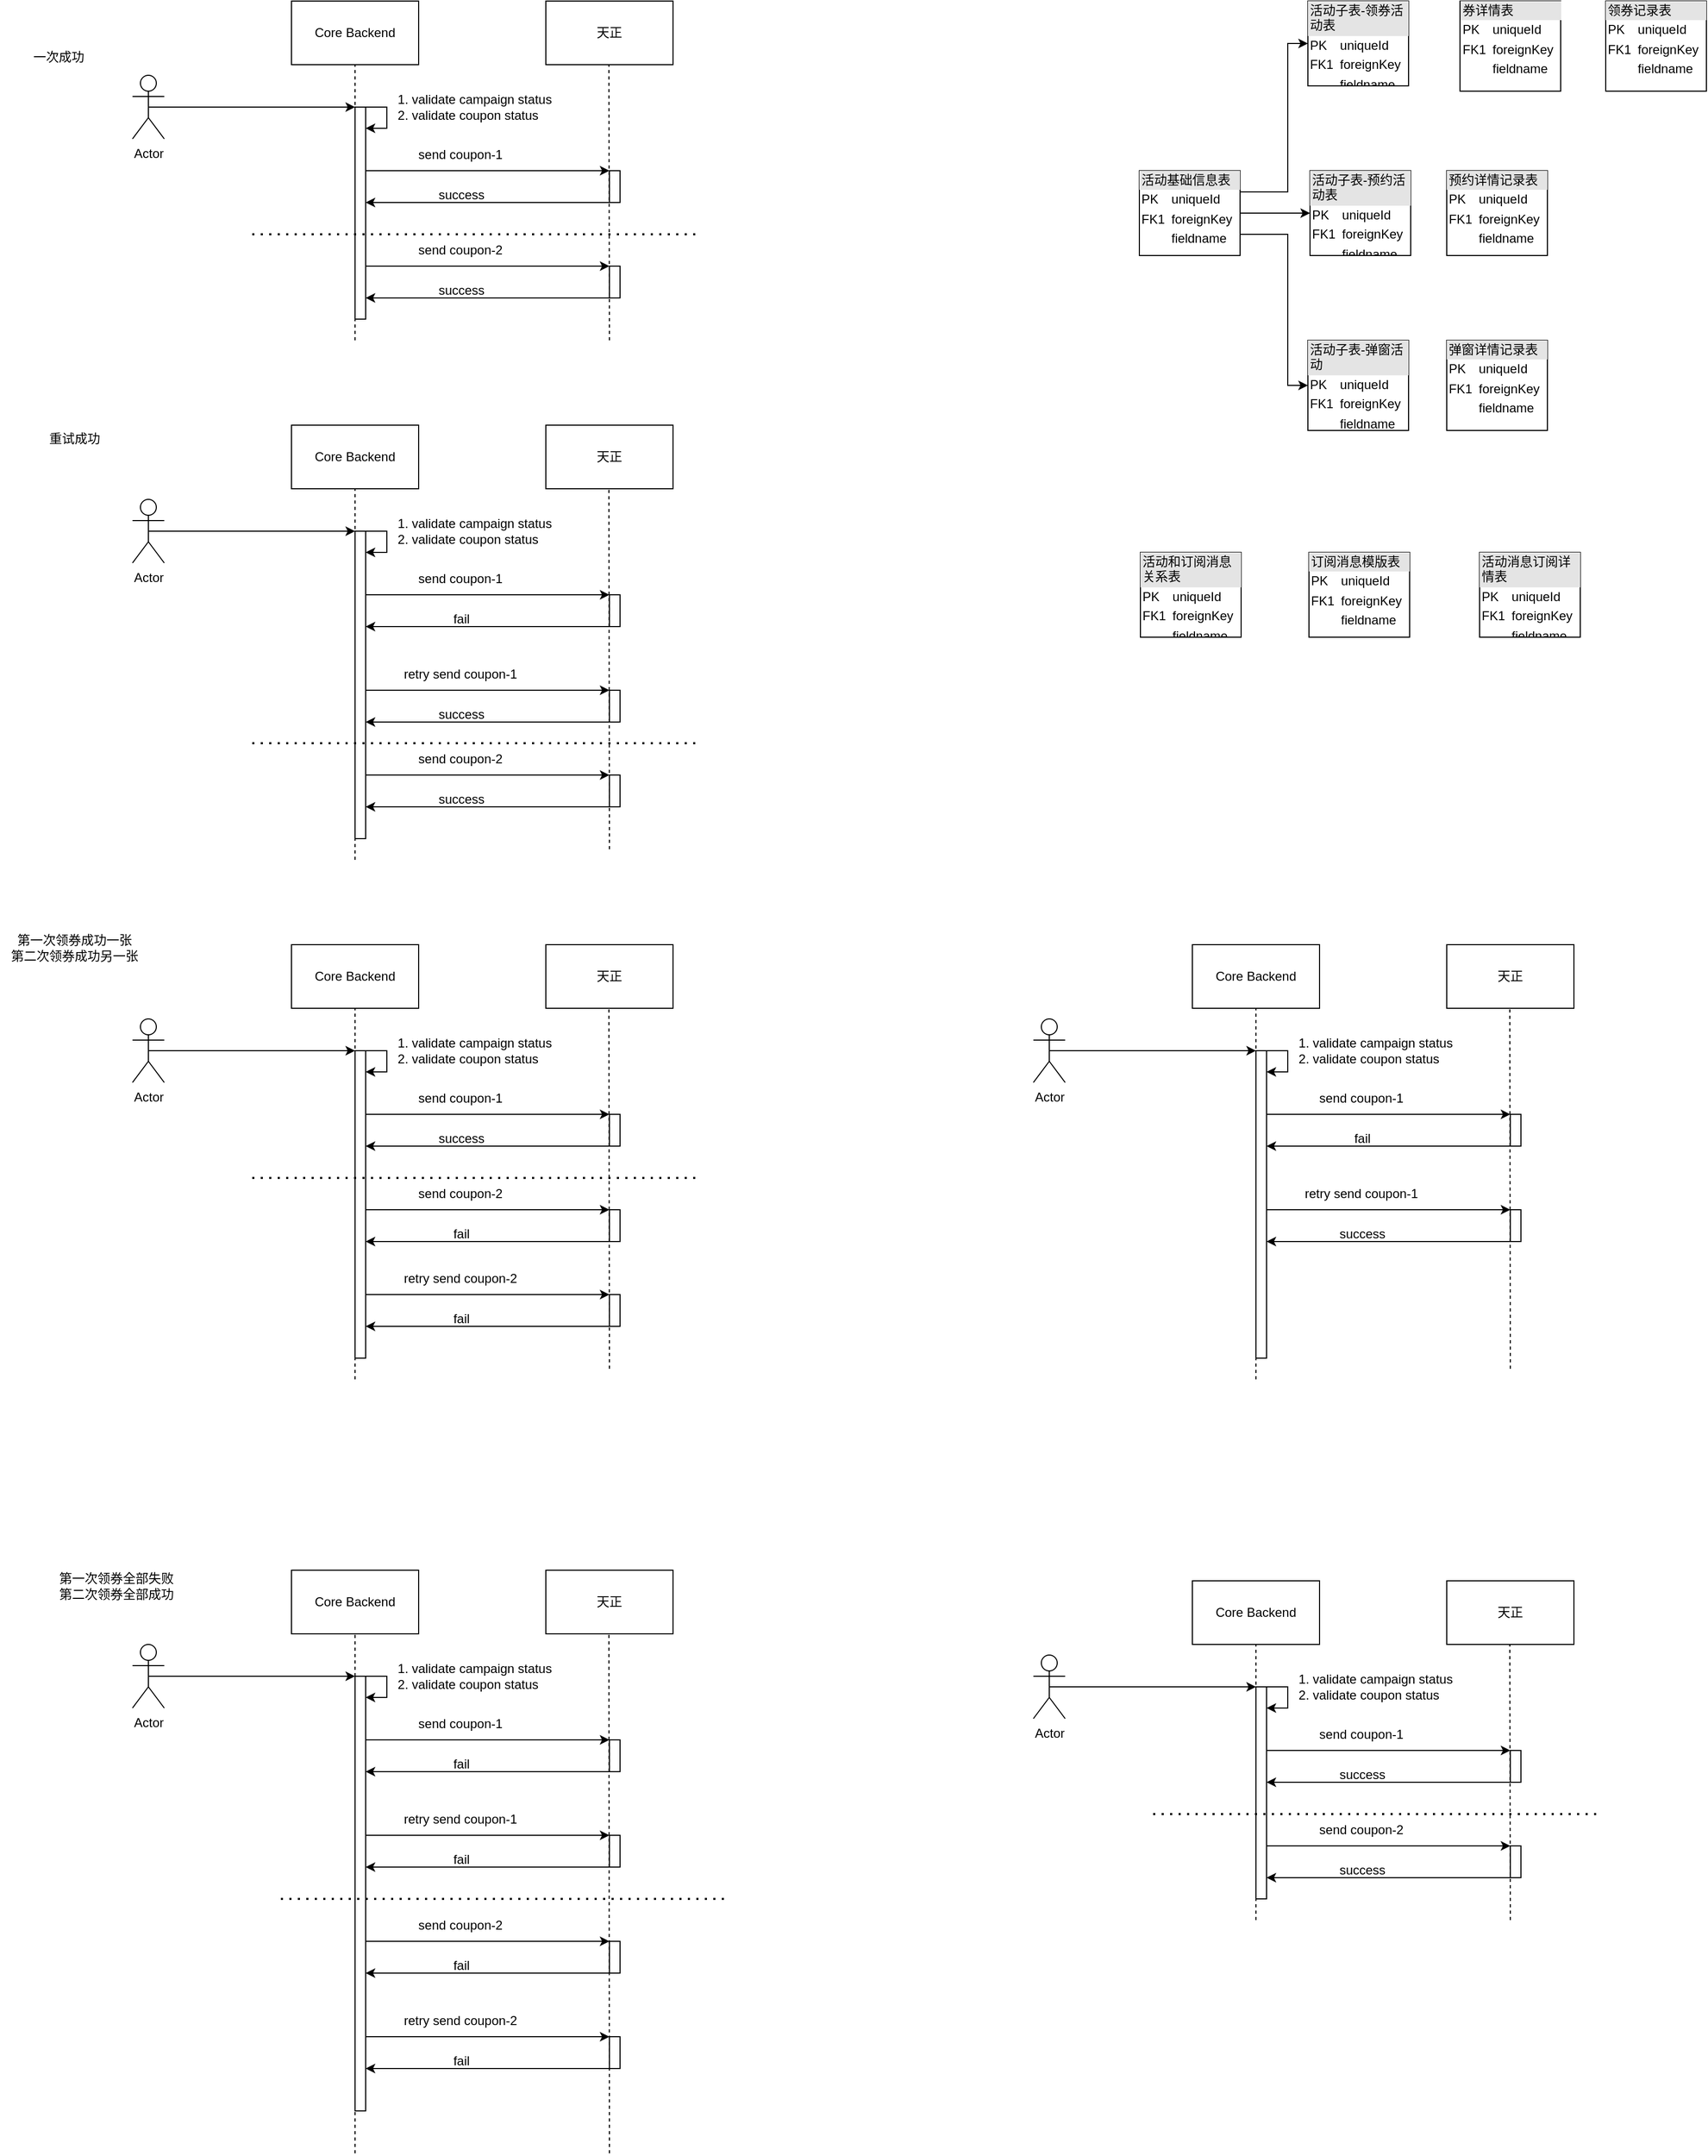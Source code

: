 <mxfile version="21.6.2" type="github">
  <diagram name="第 1 页" id="ifrk6PKnYQxSWK7HMioD">
    <mxGraphModel dx="980" dy="660" grid="1" gridSize="10" guides="1" tooltips="1" connect="1" arrows="1" fold="1" page="1" pageScale="1" pageWidth="827" pageHeight="1169" math="0" shadow="0">
      <root>
        <mxCell id="0" />
        <mxCell id="1" parent="0" />
        <mxCell id="cd5GM1Ut8fGV4c2g-e-l-1" value="Actor" style="shape=umlActor;verticalLabelPosition=bottom;verticalAlign=top;html=1;outlineConnect=0;" parent="1" vertex="1">
          <mxGeometry x="130" y="150" width="30" height="60" as="geometry" />
        </mxCell>
        <mxCell id="cd5GM1Ut8fGV4c2g-e-l-2" value="Core Backend" style="rounded=0;whiteSpace=wrap;html=1;" parent="1" vertex="1">
          <mxGeometry x="280" y="80" width="120" height="60" as="geometry" />
        </mxCell>
        <mxCell id="cd5GM1Ut8fGV4c2g-e-l-3" value="天正" style="rounded=0;whiteSpace=wrap;html=1;" parent="1" vertex="1">
          <mxGeometry x="520" y="80" width="120" height="60" as="geometry" />
        </mxCell>
        <mxCell id="cd5GM1Ut8fGV4c2g-e-l-4" value="" style="endArrow=none;dashed=1;html=1;rounded=0;" parent="1" edge="1">
          <mxGeometry width="50" height="50" relative="1" as="geometry">
            <mxPoint x="340" y="400" as="sourcePoint" />
            <mxPoint x="340" y="140" as="targetPoint" />
          </mxGeometry>
        </mxCell>
        <mxCell id="cd5GM1Ut8fGV4c2g-e-l-5" value="" style="endArrow=none;dashed=1;html=1;rounded=0;" parent="1" edge="1">
          <mxGeometry width="50" height="50" relative="1" as="geometry">
            <mxPoint x="580" y="400" as="sourcePoint" />
            <mxPoint x="579.5" y="140" as="targetPoint" />
          </mxGeometry>
        </mxCell>
        <mxCell id="cd5GM1Ut8fGV4c2g-e-l-6" value="" style="endArrow=classic;html=1;rounded=0;exitX=0.5;exitY=0.5;exitDx=0;exitDy=0;exitPerimeter=0;" parent="1" source="cd5GM1Ut8fGV4c2g-e-l-1" edge="1">
          <mxGeometry width="50" height="50" relative="1" as="geometry">
            <mxPoint x="220" y="190" as="sourcePoint" />
            <mxPoint x="340" y="180" as="targetPoint" />
          </mxGeometry>
        </mxCell>
        <mxCell id="cd5GM1Ut8fGV4c2g-e-l-7" value="" style="rounded=0;whiteSpace=wrap;html=1;" parent="1" vertex="1">
          <mxGeometry x="340" y="180" width="10" height="200" as="geometry" />
        </mxCell>
        <mxCell id="cd5GM1Ut8fGV4c2g-e-l-10" value="" style="endArrow=classic;html=1;rounded=0;" parent="1" edge="1">
          <mxGeometry width="50" height="50" relative="1" as="geometry">
            <mxPoint x="350" y="180" as="sourcePoint" />
            <mxPoint x="350" y="200" as="targetPoint" />
            <Array as="points">
              <mxPoint x="370" y="180" />
              <mxPoint x="370" y="200" />
            </Array>
          </mxGeometry>
        </mxCell>
        <mxCell id="cd5GM1Ut8fGV4c2g-e-l-11" value="1. validate campaign status&lt;br&gt;&lt;div style=&quot;text-align: left;&quot;&gt;&lt;span style=&quot;background-color: initial;&quot;&gt;2. validate coupon status&lt;/span&gt;&lt;/div&gt;" style="text;html=1;strokeColor=none;fillColor=none;align=center;verticalAlign=middle;whiteSpace=wrap;rounded=0;" parent="1" vertex="1">
          <mxGeometry x="370" y="150" width="166" height="60" as="geometry" />
        </mxCell>
        <mxCell id="cd5GM1Ut8fGV4c2g-e-l-12" value="" style="endArrow=classic;html=1;rounded=0;exitX=0.5;exitY=0.5;exitDx=0;exitDy=0;exitPerimeter=0;" parent="1" edge="1">
          <mxGeometry width="50" height="50" relative="1" as="geometry">
            <mxPoint x="350" y="240" as="sourcePoint" />
            <mxPoint x="580" y="240" as="targetPoint" />
          </mxGeometry>
        </mxCell>
        <mxCell id="cd5GM1Ut8fGV4c2g-e-l-13" value="" style="rounded=0;whiteSpace=wrap;html=1;" parent="1" vertex="1">
          <mxGeometry x="580" y="240" width="10" height="30" as="geometry" />
        </mxCell>
        <mxCell id="cd5GM1Ut8fGV4c2g-e-l-21" value="send coupon-1" style="text;html=1;align=center;verticalAlign=middle;resizable=0;points=[];autosize=1;strokeColor=none;fillColor=none;" parent="1" vertex="1">
          <mxGeometry x="389" y="210" width="100" height="30" as="geometry" />
        </mxCell>
        <mxCell id="cd5GM1Ut8fGV4c2g-e-l-22" value="" style="endArrow=classic;html=1;rounded=0;exitX=0.5;exitY=0.5;exitDx=0;exitDy=0;exitPerimeter=0;" parent="1" edge="1">
          <mxGeometry width="50" height="50" relative="1" as="geometry">
            <mxPoint x="580" y="270" as="sourcePoint" />
            <mxPoint x="350" y="270" as="targetPoint" />
          </mxGeometry>
        </mxCell>
        <mxCell id="cd5GM1Ut8fGV4c2g-e-l-23" value="success" style="text;html=1;align=center;verticalAlign=middle;resizable=0;points=[];autosize=1;strokeColor=none;fillColor=none;" parent="1" vertex="1">
          <mxGeometry x="405" y="248" width="70" height="30" as="geometry" />
        </mxCell>
        <mxCell id="cd5GM1Ut8fGV4c2g-e-l-24" value="" style="endArrow=classic;html=1;rounded=0;exitX=0.5;exitY=0.5;exitDx=0;exitDy=0;exitPerimeter=0;" parent="1" edge="1">
          <mxGeometry width="50" height="50" relative="1" as="geometry">
            <mxPoint x="350" y="330" as="sourcePoint" />
            <mxPoint x="580" y="330" as="targetPoint" />
          </mxGeometry>
        </mxCell>
        <mxCell id="cd5GM1Ut8fGV4c2g-e-l-25" value="send coupon-2" style="text;html=1;align=center;verticalAlign=middle;resizable=0;points=[];autosize=1;strokeColor=none;fillColor=none;" parent="1" vertex="1">
          <mxGeometry x="389" y="300" width="100" height="30" as="geometry" />
        </mxCell>
        <mxCell id="cd5GM1Ut8fGV4c2g-e-l-26" value="" style="endArrow=classic;html=1;rounded=0;exitX=0.5;exitY=0.5;exitDx=0;exitDy=0;exitPerimeter=0;" parent="1" edge="1">
          <mxGeometry width="50" height="50" relative="1" as="geometry">
            <mxPoint x="580" y="360" as="sourcePoint" />
            <mxPoint x="350" y="360" as="targetPoint" />
          </mxGeometry>
        </mxCell>
        <mxCell id="cd5GM1Ut8fGV4c2g-e-l-27" value="success" style="text;html=1;align=center;verticalAlign=middle;resizable=0;points=[];autosize=1;strokeColor=none;fillColor=none;" parent="1" vertex="1">
          <mxGeometry x="405" y="338" width="70" height="30" as="geometry" />
        </mxCell>
        <mxCell id="cd5GM1Ut8fGV4c2g-e-l-28" value="" style="rounded=0;whiteSpace=wrap;html=1;" parent="1" vertex="1">
          <mxGeometry x="580" y="330" width="10" height="30" as="geometry" />
        </mxCell>
        <mxCell id="cd5GM1Ut8fGV4c2g-e-l-29" value="Actor" style="shape=umlActor;verticalLabelPosition=bottom;verticalAlign=top;html=1;outlineConnect=0;" parent="1" vertex="1">
          <mxGeometry x="130" y="550" width="30" height="60" as="geometry" />
        </mxCell>
        <mxCell id="cd5GM1Ut8fGV4c2g-e-l-30" value="Core Backend" style="rounded=0;whiteSpace=wrap;html=1;" parent="1" vertex="1">
          <mxGeometry x="280" y="480" width="120" height="60" as="geometry" />
        </mxCell>
        <mxCell id="cd5GM1Ut8fGV4c2g-e-l-31" value="天正" style="rounded=0;whiteSpace=wrap;html=1;" parent="1" vertex="1">
          <mxGeometry x="520" y="480" width="120" height="60" as="geometry" />
        </mxCell>
        <mxCell id="cd5GM1Ut8fGV4c2g-e-l-32" value="" style="endArrow=none;dashed=1;html=1;rounded=0;" parent="1" edge="1">
          <mxGeometry width="50" height="50" relative="1" as="geometry">
            <mxPoint x="340" y="890" as="sourcePoint" />
            <mxPoint x="340" y="540" as="targetPoint" />
          </mxGeometry>
        </mxCell>
        <mxCell id="cd5GM1Ut8fGV4c2g-e-l-33" value="" style="endArrow=none;dashed=1;html=1;rounded=0;" parent="1" edge="1">
          <mxGeometry width="50" height="50" relative="1" as="geometry">
            <mxPoint x="580" y="880" as="sourcePoint" />
            <mxPoint x="579.5" y="540" as="targetPoint" />
          </mxGeometry>
        </mxCell>
        <mxCell id="cd5GM1Ut8fGV4c2g-e-l-34" value="" style="endArrow=classic;html=1;rounded=0;exitX=0.5;exitY=0.5;exitDx=0;exitDy=0;exitPerimeter=0;" parent="1" source="cd5GM1Ut8fGV4c2g-e-l-29" edge="1">
          <mxGeometry width="50" height="50" relative="1" as="geometry">
            <mxPoint x="220" y="590" as="sourcePoint" />
            <mxPoint x="340" y="580" as="targetPoint" />
          </mxGeometry>
        </mxCell>
        <mxCell id="cd5GM1Ut8fGV4c2g-e-l-35" value="" style="rounded=0;whiteSpace=wrap;html=1;" parent="1" vertex="1">
          <mxGeometry x="340" y="580" width="10" height="290" as="geometry" />
        </mxCell>
        <mxCell id="cd5GM1Ut8fGV4c2g-e-l-36" value="" style="endArrow=classic;html=1;rounded=0;" parent="1" edge="1">
          <mxGeometry width="50" height="50" relative="1" as="geometry">
            <mxPoint x="350" y="580" as="sourcePoint" />
            <mxPoint x="350" y="600" as="targetPoint" />
            <Array as="points">
              <mxPoint x="370" y="580" />
              <mxPoint x="370" y="600" />
            </Array>
          </mxGeometry>
        </mxCell>
        <mxCell id="cd5GM1Ut8fGV4c2g-e-l-37" value="1. validate campaign status&lt;br&gt;&lt;div style=&quot;text-align: left;&quot;&gt;&lt;span style=&quot;background-color: initial;&quot;&gt;2. validate coupon status&lt;/span&gt;&lt;/div&gt;" style="text;html=1;strokeColor=none;fillColor=none;align=center;verticalAlign=middle;whiteSpace=wrap;rounded=0;" parent="1" vertex="1">
          <mxGeometry x="370" y="550" width="166" height="60" as="geometry" />
        </mxCell>
        <mxCell id="cd5GM1Ut8fGV4c2g-e-l-38" value="" style="endArrow=classic;html=1;rounded=0;exitX=0.5;exitY=0.5;exitDx=0;exitDy=0;exitPerimeter=0;" parent="1" edge="1">
          <mxGeometry width="50" height="50" relative="1" as="geometry">
            <mxPoint x="350" y="640" as="sourcePoint" />
            <mxPoint x="580" y="640" as="targetPoint" />
          </mxGeometry>
        </mxCell>
        <mxCell id="cd5GM1Ut8fGV4c2g-e-l-39" value="" style="rounded=0;whiteSpace=wrap;html=1;" parent="1" vertex="1">
          <mxGeometry x="580" y="640" width="10" height="30" as="geometry" />
        </mxCell>
        <mxCell id="cd5GM1Ut8fGV4c2g-e-l-40" value="send coupon-1" style="text;html=1;align=center;verticalAlign=middle;resizable=0;points=[];autosize=1;strokeColor=none;fillColor=none;" parent="1" vertex="1">
          <mxGeometry x="389" y="610" width="100" height="30" as="geometry" />
        </mxCell>
        <mxCell id="cd5GM1Ut8fGV4c2g-e-l-41" value="" style="endArrow=classic;html=1;rounded=0;exitX=0.5;exitY=0.5;exitDx=0;exitDy=0;exitPerimeter=0;" parent="1" edge="1">
          <mxGeometry width="50" height="50" relative="1" as="geometry">
            <mxPoint x="580" y="670" as="sourcePoint" />
            <mxPoint x="350" y="670" as="targetPoint" />
          </mxGeometry>
        </mxCell>
        <mxCell id="cd5GM1Ut8fGV4c2g-e-l-42" value="fail" style="text;html=1;align=center;verticalAlign=middle;resizable=0;points=[];autosize=1;strokeColor=none;fillColor=none;" parent="1" vertex="1">
          <mxGeometry x="420" y="648" width="40" height="30" as="geometry" />
        </mxCell>
        <mxCell id="cd5GM1Ut8fGV4c2g-e-l-43" value="" style="endArrow=classic;html=1;rounded=0;exitX=0.5;exitY=0.5;exitDx=0;exitDy=0;exitPerimeter=0;" parent="1" edge="1">
          <mxGeometry width="50" height="50" relative="1" as="geometry">
            <mxPoint x="350" y="730" as="sourcePoint" />
            <mxPoint x="580" y="730" as="targetPoint" />
          </mxGeometry>
        </mxCell>
        <mxCell id="cd5GM1Ut8fGV4c2g-e-l-44" value="retry send coupon-1" style="text;html=1;align=center;verticalAlign=middle;resizable=0;points=[];autosize=1;strokeColor=none;fillColor=none;" parent="1" vertex="1">
          <mxGeometry x="374" y="700" width="130" height="30" as="geometry" />
        </mxCell>
        <mxCell id="cd5GM1Ut8fGV4c2g-e-l-45" value="" style="endArrow=classic;html=1;rounded=0;exitX=0.5;exitY=0.5;exitDx=0;exitDy=0;exitPerimeter=0;" parent="1" edge="1">
          <mxGeometry width="50" height="50" relative="1" as="geometry">
            <mxPoint x="580" y="760" as="sourcePoint" />
            <mxPoint x="350" y="760" as="targetPoint" />
          </mxGeometry>
        </mxCell>
        <mxCell id="cd5GM1Ut8fGV4c2g-e-l-46" value="success" style="text;html=1;align=center;verticalAlign=middle;resizable=0;points=[];autosize=1;strokeColor=none;fillColor=none;" parent="1" vertex="1">
          <mxGeometry x="405" y="738" width="70" height="30" as="geometry" />
        </mxCell>
        <mxCell id="cd5GM1Ut8fGV4c2g-e-l-47" value="" style="rounded=0;whiteSpace=wrap;html=1;" parent="1" vertex="1">
          <mxGeometry x="580" y="730" width="10" height="30" as="geometry" />
        </mxCell>
        <mxCell id="cd5GM1Ut8fGV4c2g-e-l-48" value="" style="endArrow=classic;html=1;rounded=0;exitX=0.5;exitY=0.5;exitDx=0;exitDy=0;exitPerimeter=0;" parent="1" edge="1">
          <mxGeometry width="50" height="50" relative="1" as="geometry">
            <mxPoint x="350" y="810" as="sourcePoint" />
            <mxPoint x="580" y="810" as="targetPoint" />
          </mxGeometry>
        </mxCell>
        <mxCell id="cd5GM1Ut8fGV4c2g-e-l-49" value="send coupon-2" style="text;html=1;align=center;verticalAlign=middle;resizable=0;points=[];autosize=1;strokeColor=none;fillColor=none;" parent="1" vertex="1">
          <mxGeometry x="389" y="780" width="100" height="30" as="geometry" />
        </mxCell>
        <mxCell id="cd5GM1Ut8fGV4c2g-e-l-50" value="" style="endArrow=classic;html=1;rounded=0;exitX=0.5;exitY=0.5;exitDx=0;exitDy=0;exitPerimeter=0;" parent="1" edge="1">
          <mxGeometry width="50" height="50" relative="1" as="geometry">
            <mxPoint x="580" y="840" as="sourcePoint" />
            <mxPoint x="350" y="840" as="targetPoint" />
          </mxGeometry>
        </mxCell>
        <mxCell id="cd5GM1Ut8fGV4c2g-e-l-51" value="success" style="text;html=1;align=center;verticalAlign=middle;resizable=0;points=[];autosize=1;strokeColor=none;fillColor=none;" parent="1" vertex="1">
          <mxGeometry x="405" y="818" width="70" height="30" as="geometry" />
        </mxCell>
        <mxCell id="cd5GM1Ut8fGV4c2g-e-l-52" value="" style="rounded=0;whiteSpace=wrap;html=1;" parent="1" vertex="1">
          <mxGeometry x="580" y="810" width="10" height="30" as="geometry" />
        </mxCell>
        <mxCell id="cd5GM1Ut8fGV4c2g-e-l-85" value="Actor" style="shape=umlActor;verticalLabelPosition=bottom;verticalAlign=top;html=1;outlineConnect=0;" parent="1" vertex="1">
          <mxGeometry x="130" y="1040" width="30" height="60" as="geometry" />
        </mxCell>
        <mxCell id="cd5GM1Ut8fGV4c2g-e-l-86" value="Core Backend" style="rounded=0;whiteSpace=wrap;html=1;" parent="1" vertex="1">
          <mxGeometry x="280" y="970" width="120" height="60" as="geometry" />
        </mxCell>
        <mxCell id="cd5GM1Ut8fGV4c2g-e-l-87" value="天正" style="rounded=0;whiteSpace=wrap;html=1;" parent="1" vertex="1">
          <mxGeometry x="520" y="970" width="120" height="60" as="geometry" />
        </mxCell>
        <mxCell id="cd5GM1Ut8fGV4c2g-e-l-88" value="" style="endArrow=none;dashed=1;html=1;rounded=0;" parent="1" edge="1">
          <mxGeometry width="50" height="50" relative="1" as="geometry">
            <mxPoint x="340" y="1380" as="sourcePoint" />
            <mxPoint x="340" y="1030" as="targetPoint" />
          </mxGeometry>
        </mxCell>
        <mxCell id="cd5GM1Ut8fGV4c2g-e-l-89" value="" style="endArrow=none;dashed=1;html=1;rounded=0;" parent="1" edge="1">
          <mxGeometry width="50" height="50" relative="1" as="geometry">
            <mxPoint x="580" y="1370" as="sourcePoint" />
            <mxPoint x="579.5" y="1030" as="targetPoint" />
          </mxGeometry>
        </mxCell>
        <mxCell id="cd5GM1Ut8fGV4c2g-e-l-90" value="" style="endArrow=classic;html=1;rounded=0;exitX=0.5;exitY=0.5;exitDx=0;exitDy=0;exitPerimeter=0;" parent="1" source="cd5GM1Ut8fGV4c2g-e-l-85" edge="1">
          <mxGeometry width="50" height="50" relative="1" as="geometry">
            <mxPoint x="220" y="1080" as="sourcePoint" />
            <mxPoint x="340" y="1070" as="targetPoint" />
          </mxGeometry>
        </mxCell>
        <mxCell id="cd5GM1Ut8fGV4c2g-e-l-91" value="" style="rounded=0;whiteSpace=wrap;html=1;" parent="1" vertex="1">
          <mxGeometry x="340" y="1070" width="10" height="290" as="geometry" />
        </mxCell>
        <mxCell id="cd5GM1Ut8fGV4c2g-e-l-92" value="" style="endArrow=classic;html=1;rounded=0;" parent="1" edge="1">
          <mxGeometry width="50" height="50" relative="1" as="geometry">
            <mxPoint x="350" y="1070" as="sourcePoint" />
            <mxPoint x="350" y="1090" as="targetPoint" />
            <Array as="points">
              <mxPoint x="370" y="1070" />
              <mxPoint x="370" y="1090" />
            </Array>
          </mxGeometry>
        </mxCell>
        <mxCell id="cd5GM1Ut8fGV4c2g-e-l-93" value="1. validate campaign status&lt;br&gt;&lt;div style=&quot;text-align: left;&quot;&gt;&lt;span style=&quot;background-color: initial;&quot;&gt;2. validate coupon status&lt;/span&gt;&lt;/div&gt;" style="text;html=1;strokeColor=none;fillColor=none;align=center;verticalAlign=middle;whiteSpace=wrap;rounded=0;" parent="1" vertex="1">
          <mxGeometry x="370" y="1040" width="166" height="60" as="geometry" />
        </mxCell>
        <mxCell id="cd5GM1Ut8fGV4c2g-e-l-94" value="" style="endArrow=classic;html=1;rounded=0;exitX=0.5;exitY=0.5;exitDx=0;exitDy=0;exitPerimeter=0;" parent="1" edge="1">
          <mxGeometry width="50" height="50" relative="1" as="geometry">
            <mxPoint x="350" y="1130" as="sourcePoint" />
            <mxPoint x="580" y="1130" as="targetPoint" />
          </mxGeometry>
        </mxCell>
        <mxCell id="cd5GM1Ut8fGV4c2g-e-l-95" value="" style="rounded=0;whiteSpace=wrap;html=1;" parent="1" vertex="1">
          <mxGeometry x="580" y="1130" width="10" height="30" as="geometry" />
        </mxCell>
        <mxCell id="cd5GM1Ut8fGV4c2g-e-l-96" value="send coupon-1" style="text;html=1;align=center;verticalAlign=middle;resizable=0;points=[];autosize=1;strokeColor=none;fillColor=none;" parent="1" vertex="1">
          <mxGeometry x="389" y="1100" width="100" height="30" as="geometry" />
        </mxCell>
        <mxCell id="cd5GM1Ut8fGV4c2g-e-l-97" value="" style="endArrow=classic;html=1;rounded=0;exitX=0.5;exitY=0.5;exitDx=0;exitDy=0;exitPerimeter=0;" parent="1" edge="1">
          <mxGeometry width="50" height="50" relative="1" as="geometry">
            <mxPoint x="580" y="1160" as="sourcePoint" />
            <mxPoint x="350" y="1160" as="targetPoint" />
          </mxGeometry>
        </mxCell>
        <mxCell id="cd5GM1Ut8fGV4c2g-e-l-98" value="success" style="text;html=1;align=center;verticalAlign=middle;resizable=0;points=[];autosize=1;strokeColor=none;fillColor=none;" parent="1" vertex="1">
          <mxGeometry x="405" y="1138" width="70" height="30" as="geometry" />
        </mxCell>
        <mxCell id="cd5GM1Ut8fGV4c2g-e-l-99" value="" style="endArrow=classic;html=1;rounded=0;exitX=0.5;exitY=0.5;exitDx=0;exitDy=0;exitPerimeter=0;" parent="1" edge="1">
          <mxGeometry width="50" height="50" relative="1" as="geometry">
            <mxPoint x="350" y="1220" as="sourcePoint" />
            <mxPoint x="580" y="1220" as="targetPoint" />
          </mxGeometry>
        </mxCell>
        <mxCell id="cd5GM1Ut8fGV4c2g-e-l-100" value="send coupon-2" style="text;html=1;align=center;verticalAlign=middle;resizable=0;points=[];autosize=1;strokeColor=none;fillColor=none;" parent="1" vertex="1">
          <mxGeometry x="389" y="1190" width="100" height="30" as="geometry" />
        </mxCell>
        <mxCell id="cd5GM1Ut8fGV4c2g-e-l-101" value="" style="endArrow=classic;html=1;rounded=0;exitX=0.5;exitY=0.5;exitDx=0;exitDy=0;exitPerimeter=0;" parent="1" edge="1">
          <mxGeometry width="50" height="50" relative="1" as="geometry">
            <mxPoint x="580" y="1250" as="sourcePoint" />
            <mxPoint x="350" y="1250" as="targetPoint" />
          </mxGeometry>
        </mxCell>
        <mxCell id="cd5GM1Ut8fGV4c2g-e-l-102" value="fail" style="text;html=1;align=center;verticalAlign=middle;resizable=0;points=[];autosize=1;strokeColor=none;fillColor=none;" parent="1" vertex="1">
          <mxGeometry x="420" y="1228" width="40" height="30" as="geometry" />
        </mxCell>
        <mxCell id="cd5GM1Ut8fGV4c2g-e-l-103" value="" style="rounded=0;whiteSpace=wrap;html=1;" parent="1" vertex="1">
          <mxGeometry x="580" y="1220" width="10" height="30" as="geometry" />
        </mxCell>
        <mxCell id="cd5GM1Ut8fGV4c2g-e-l-104" value="" style="endArrow=classic;html=1;rounded=0;exitX=0.5;exitY=0.5;exitDx=0;exitDy=0;exitPerimeter=0;" parent="1" edge="1">
          <mxGeometry width="50" height="50" relative="1" as="geometry">
            <mxPoint x="350" y="1300" as="sourcePoint" />
            <mxPoint x="580" y="1300" as="targetPoint" />
          </mxGeometry>
        </mxCell>
        <mxCell id="cd5GM1Ut8fGV4c2g-e-l-105" value="retry send coupon-2" style="text;html=1;align=center;verticalAlign=middle;resizable=0;points=[];autosize=1;strokeColor=none;fillColor=none;" parent="1" vertex="1">
          <mxGeometry x="374" y="1270" width="130" height="30" as="geometry" />
        </mxCell>
        <mxCell id="cd5GM1Ut8fGV4c2g-e-l-106" value="" style="endArrow=classic;html=1;rounded=0;exitX=0.5;exitY=0.5;exitDx=0;exitDy=0;exitPerimeter=0;" parent="1" edge="1">
          <mxGeometry width="50" height="50" relative="1" as="geometry">
            <mxPoint x="580" y="1330" as="sourcePoint" />
            <mxPoint x="350" y="1330" as="targetPoint" />
          </mxGeometry>
        </mxCell>
        <mxCell id="cd5GM1Ut8fGV4c2g-e-l-107" value="fail" style="text;html=1;align=center;verticalAlign=middle;resizable=0;points=[];autosize=1;strokeColor=none;fillColor=none;" parent="1" vertex="1">
          <mxGeometry x="420" y="1308" width="40" height="30" as="geometry" />
        </mxCell>
        <mxCell id="cd5GM1Ut8fGV4c2g-e-l-108" value="" style="rounded=0;whiteSpace=wrap;html=1;" parent="1" vertex="1">
          <mxGeometry x="580" y="1300" width="10" height="30" as="geometry" />
        </mxCell>
        <mxCell id="cd5GM1Ut8fGV4c2g-e-l-109" value="Actor" style="shape=umlActor;verticalLabelPosition=bottom;verticalAlign=top;html=1;outlineConnect=0;" parent="1" vertex="1">
          <mxGeometry x="980" y="1040" width="30" height="60" as="geometry" />
        </mxCell>
        <mxCell id="cd5GM1Ut8fGV4c2g-e-l-110" value="Core Backend" style="rounded=0;whiteSpace=wrap;html=1;" parent="1" vertex="1">
          <mxGeometry x="1130" y="970" width="120" height="60" as="geometry" />
        </mxCell>
        <mxCell id="cd5GM1Ut8fGV4c2g-e-l-111" value="天正" style="rounded=0;whiteSpace=wrap;html=1;" parent="1" vertex="1">
          <mxGeometry x="1370" y="970" width="120" height="60" as="geometry" />
        </mxCell>
        <mxCell id="cd5GM1Ut8fGV4c2g-e-l-112" value="" style="endArrow=none;dashed=1;html=1;rounded=0;" parent="1" edge="1">
          <mxGeometry width="50" height="50" relative="1" as="geometry">
            <mxPoint x="1190" y="1380" as="sourcePoint" />
            <mxPoint x="1190" y="1030" as="targetPoint" />
          </mxGeometry>
        </mxCell>
        <mxCell id="cd5GM1Ut8fGV4c2g-e-l-113" value="" style="endArrow=none;dashed=1;html=1;rounded=0;" parent="1" edge="1">
          <mxGeometry width="50" height="50" relative="1" as="geometry">
            <mxPoint x="1430" y="1370" as="sourcePoint" />
            <mxPoint x="1429.5" y="1030" as="targetPoint" />
          </mxGeometry>
        </mxCell>
        <mxCell id="cd5GM1Ut8fGV4c2g-e-l-114" value="" style="endArrow=classic;html=1;rounded=0;exitX=0.5;exitY=0.5;exitDx=0;exitDy=0;exitPerimeter=0;" parent="1" source="cd5GM1Ut8fGV4c2g-e-l-109" edge="1">
          <mxGeometry width="50" height="50" relative="1" as="geometry">
            <mxPoint x="1070" y="1080" as="sourcePoint" />
            <mxPoint x="1190" y="1070" as="targetPoint" />
          </mxGeometry>
        </mxCell>
        <mxCell id="cd5GM1Ut8fGV4c2g-e-l-115" value="" style="rounded=0;whiteSpace=wrap;html=1;" parent="1" vertex="1">
          <mxGeometry x="1190" y="1070" width="10" height="290" as="geometry" />
        </mxCell>
        <mxCell id="cd5GM1Ut8fGV4c2g-e-l-116" value="" style="endArrow=classic;html=1;rounded=0;" parent="1" edge="1">
          <mxGeometry width="50" height="50" relative="1" as="geometry">
            <mxPoint x="1200" y="1070" as="sourcePoint" />
            <mxPoint x="1200" y="1090" as="targetPoint" />
            <Array as="points">
              <mxPoint x="1220" y="1070" />
              <mxPoint x="1220" y="1090" />
            </Array>
          </mxGeometry>
        </mxCell>
        <mxCell id="cd5GM1Ut8fGV4c2g-e-l-117" value="1. validate campaign status&lt;br&gt;&lt;div style=&quot;text-align: left;&quot;&gt;&lt;span style=&quot;background-color: initial;&quot;&gt;2. validate coupon status&lt;/span&gt;&lt;/div&gt;" style="text;html=1;strokeColor=none;fillColor=none;align=center;verticalAlign=middle;whiteSpace=wrap;rounded=0;" parent="1" vertex="1">
          <mxGeometry x="1220" y="1040" width="166" height="60" as="geometry" />
        </mxCell>
        <mxCell id="cd5GM1Ut8fGV4c2g-e-l-118" value="" style="endArrow=classic;html=1;rounded=0;exitX=0.5;exitY=0.5;exitDx=0;exitDy=0;exitPerimeter=0;" parent="1" edge="1">
          <mxGeometry width="50" height="50" relative="1" as="geometry">
            <mxPoint x="1200" y="1130" as="sourcePoint" />
            <mxPoint x="1430" y="1130" as="targetPoint" />
          </mxGeometry>
        </mxCell>
        <mxCell id="cd5GM1Ut8fGV4c2g-e-l-119" value="" style="rounded=0;whiteSpace=wrap;html=1;" parent="1" vertex="1">
          <mxGeometry x="1430" y="1130" width="10" height="30" as="geometry" />
        </mxCell>
        <mxCell id="cd5GM1Ut8fGV4c2g-e-l-120" value="send coupon-1" style="text;html=1;align=center;verticalAlign=middle;resizable=0;points=[];autosize=1;strokeColor=none;fillColor=none;" parent="1" vertex="1">
          <mxGeometry x="1239" y="1100" width="100" height="30" as="geometry" />
        </mxCell>
        <mxCell id="cd5GM1Ut8fGV4c2g-e-l-121" value="" style="endArrow=classic;html=1;rounded=0;exitX=0.5;exitY=0.5;exitDx=0;exitDy=0;exitPerimeter=0;" parent="1" edge="1">
          <mxGeometry width="50" height="50" relative="1" as="geometry">
            <mxPoint x="1430" y="1160" as="sourcePoint" />
            <mxPoint x="1200" y="1160" as="targetPoint" />
          </mxGeometry>
        </mxCell>
        <mxCell id="cd5GM1Ut8fGV4c2g-e-l-122" value="fail" style="text;html=1;align=center;verticalAlign=middle;resizable=0;points=[];autosize=1;strokeColor=none;fillColor=none;" parent="1" vertex="1">
          <mxGeometry x="1270" y="1138" width="40" height="30" as="geometry" />
        </mxCell>
        <mxCell id="cd5GM1Ut8fGV4c2g-e-l-123" value="" style="endArrow=classic;html=1;rounded=0;exitX=0.5;exitY=0.5;exitDx=0;exitDy=0;exitPerimeter=0;" parent="1" edge="1">
          <mxGeometry width="50" height="50" relative="1" as="geometry">
            <mxPoint x="1200" y="1220" as="sourcePoint" />
            <mxPoint x="1430" y="1220" as="targetPoint" />
          </mxGeometry>
        </mxCell>
        <mxCell id="cd5GM1Ut8fGV4c2g-e-l-124" value="retry send coupon-1" style="text;html=1;align=center;verticalAlign=middle;resizable=0;points=[];autosize=1;strokeColor=none;fillColor=none;" parent="1" vertex="1">
          <mxGeometry x="1224" y="1190" width="130" height="30" as="geometry" />
        </mxCell>
        <mxCell id="cd5GM1Ut8fGV4c2g-e-l-125" value="" style="endArrow=classic;html=1;rounded=0;exitX=0.5;exitY=0.5;exitDx=0;exitDy=0;exitPerimeter=0;" parent="1" edge="1">
          <mxGeometry width="50" height="50" relative="1" as="geometry">
            <mxPoint x="1430" y="1250" as="sourcePoint" />
            <mxPoint x="1200" y="1250" as="targetPoint" />
          </mxGeometry>
        </mxCell>
        <mxCell id="cd5GM1Ut8fGV4c2g-e-l-126" value="success" style="text;html=1;align=center;verticalAlign=middle;resizable=0;points=[];autosize=1;strokeColor=none;fillColor=none;" parent="1" vertex="1">
          <mxGeometry x="1255" y="1228" width="70" height="30" as="geometry" />
        </mxCell>
        <mxCell id="cd5GM1Ut8fGV4c2g-e-l-127" value="" style="rounded=0;whiteSpace=wrap;html=1;" parent="1" vertex="1">
          <mxGeometry x="1430" y="1220" width="10" height="30" as="geometry" />
        </mxCell>
        <mxCell id="cd5GM1Ut8fGV4c2g-e-l-133" value="一次成功" style="text;html=1;align=center;verticalAlign=middle;resizable=0;points=[];autosize=1;strokeColor=none;fillColor=none;" parent="1" vertex="1">
          <mxGeometry x="25" y="118" width="70" height="30" as="geometry" />
        </mxCell>
        <mxCell id="cd5GM1Ut8fGV4c2g-e-l-134" value="重试成功" style="text;html=1;align=center;verticalAlign=middle;resizable=0;points=[];autosize=1;strokeColor=none;fillColor=none;" parent="1" vertex="1">
          <mxGeometry x="40" y="478" width="70" height="30" as="geometry" />
        </mxCell>
        <mxCell id="cd5GM1Ut8fGV4c2g-e-l-135" value="第一次领券成功一张&lt;br&gt;第二次领券成功另一张" style="text;html=1;align=center;verticalAlign=middle;resizable=0;points=[];autosize=1;strokeColor=none;fillColor=none;" parent="1" vertex="1">
          <mxGeometry x="5" y="953" width="140" height="40" as="geometry" />
        </mxCell>
        <mxCell id="cd5GM1Ut8fGV4c2g-e-l-136" value="Actor" style="shape=umlActor;verticalLabelPosition=bottom;verticalAlign=top;html=1;outlineConnect=0;" parent="1" vertex="1">
          <mxGeometry x="130" y="1630" width="30" height="60" as="geometry" />
        </mxCell>
        <mxCell id="cd5GM1Ut8fGV4c2g-e-l-137" value="Core Backend" style="rounded=0;whiteSpace=wrap;html=1;" parent="1" vertex="1">
          <mxGeometry x="280" y="1560" width="120" height="60" as="geometry" />
        </mxCell>
        <mxCell id="cd5GM1Ut8fGV4c2g-e-l-138" value="天正" style="rounded=0;whiteSpace=wrap;html=1;" parent="1" vertex="1">
          <mxGeometry x="520" y="1560" width="120" height="60" as="geometry" />
        </mxCell>
        <mxCell id="cd5GM1Ut8fGV4c2g-e-l-139" value="" style="endArrow=none;dashed=1;html=1;rounded=0;" parent="1" edge="1">
          <mxGeometry width="50" height="50" relative="1" as="geometry">
            <mxPoint x="340" y="2110" as="sourcePoint" />
            <mxPoint x="340" y="1620" as="targetPoint" />
          </mxGeometry>
        </mxCell>
        <mxCell id="cd5GM1Ut8fGV4c2g-e-l-140" value="" style="endArrow=none;dashed=1;html=1;rounded=0;" parent="1" edge="1">
          <mxGeometry width="50" height="50" relative="1" as="geometry">
            <mxPoint x="580" y="2110" as="sourcePoint" />
            <mxPoint x="579.5" y="1620" as="targetPoint" />
          </mxGeometry>
        </mxCell>
        <mxCell id="cd5GM1Ut8fGV4c2g-e-l-141" value="" style="endArrow=classic;html=1;rounded=0;exitX=0.5;exitY=0.5;exitDx=0;exitDy=0;exitPerimeter=0;" parent="1" source="cd5GM1Ut8fGV4c2g-e-l-136" edge="1">
          <mxGeometry width="50" height="50" relative="1" as="geometry">
            <mxPoint x="220" y="1670" as="sourcePoint" />
            <mxPoint x="340" y="1660" as="targetPoint" />
          </mxGeometry>
        </mxCell>
        <mxCell id="cd5GM1Ut8fGV4c2g-e-l-142" value="" style="rounded=0;whiteSpace=wrap;html=1;" parent="1" vertex="1">
          <mxGeometry x="340" y="1660" width="10" height="410" as="geometry" />
        </mxCell>
        <mxCell id="cd5GM1Ut8fGV4c2g-e-l-143" value="" style="endArrow=classic;html=1;rounded=0;" parent="1" edge="1">
          <mxGeometry width="50" height="50" relative="1" as="geometry">
            <mxPoint x="350" y="1660" as="sourcePoint" />
            <mxPoint x="350" y="1680" as="targetPoint" />
            <Array as="points">
              <mxPoint x="370" y="1660" />
              <mxPoint x="370" y="1680" />
            </Array>
          </mxGeometry>
        </mxCell>
        <mxCell id="cd5GM1Ut8fGV4c2g-e-l-144" value="1. validate campaign status&lt;br&gt;&lt;div style=&quot;text-align: left;&quot;&gt;&lt;span style=&quot;background-color: initial;&quot;&gt;2. validate coupon status&lt;/span&gt;&lt;/div&gt;" style="text;html=1;strokeColor=none;fillColor=none;align=center;verticalAlign=middle;whiteSpace=wrap;rounded=0;" parent="1" vertex="1">
          <mxGeometry x="370" y="1630" width="166" height="60" as="geometry" />
        </mxCell>
        <mxCell id="cd5GM1Ut8fGV4c2g-e-l-145" value="" style="endArrow=classic;html=1;rounded=0;exitX=0.5;exitY=0.5;exitDx=0;exitDy=0;exitPerimeter=0;" parent="1" edge="1">
          <mxGeometry width="50" height="50" relative="1" as="geometry">
            <mxPoint x="350" y="1720" as="sourcePoint" />
            <mxPoint x="580" y="1720" as="targetPoint" />
          </mxGeometry>
        </mxCell>
        <mxCell id="cd5GM1Ut8fGV4c2g-e-l-146" value="" style="rounded=0;whiteSpace=wrap;html=1;" parent="1" vertex="1">
          <mxGeometry x="580" y="1720" width="10" height="30" as="geometry" />
        </mxCell>
        <mxCell id="cd5GM1Ut8fGV4c2g-e-l-147" value="send coupon-1" style="text;html=1;align=center;verticalAlign=middle;resizable=0;points=[];autosize=1;strokeColor=none;fillColor=none;" parent="1" vertex="1">
          <mxGeometry x="389" y="1690" width="100" height="30" as="geometry" />
        </mxCell>
        <mxCell id="cd5GM1Ut8fGV4c2g-e-l-148" value="" style="endArrow=classic;html=1;rounded=0;exitX=0.5;exitY=0.5;exitDx=0;exitDy=0;exitPerimeter=0;" parent="1" edge="1">
          <mxGeometry width="50" height="50" relative="1" as="geometry">
            <mxPoint x="580" y="1750" as="sourcePoint" />
            <mxPoint x="350" y="1750" as="targetPoint" />
          </mxGeometry>
        </mxCell>
        <mxCell id="cd5GM1Ut8fGV4c2g-e-l-149" value="fail" style="text;html=1;align=center;verticalAlign=middle;resizable=0;points=[];autosize=1;strokeColor=none;fillColor=none;" parent="1" vertex="1">
          <mxGeometry x="420" y="1728" width="40" height="30" as="geometry" />
        </mxCell>
        <mxCell id="cd5GM1Ut8fGV4c2g-e-l-150" value="" style="endArrow=classic;html=1;rounded=0;exitX=0.5;exitY=0.5;exitDx=0;exitDy=0;exitPerimeter=0;" parent="1" edge="1">
          <mxGeometry width="50" height="50" relative="1" as="geometry">
            <mxPoint x="350" y="1810" as="sourcePoint" />
            <mxPoint x="580" y="1810" as="targetPoint" />
          </mxGeometry>
        </mxCell>
        <mxCell id="cd5GM1Ut8fGV4c2g-e-l-151" value="retry send coupon-1" style="text;html=1;align=center;verticalAlign=middle;resizable=0;points=[];autosize=1;strokeColor=none;fillColor=none;" parent="1" vertex="1">
          <mxGeometry x="374" y="1780" width="130" height="30" as="geometry" />
        </mxCell>
        <mxCell id="cd5GM1Ut8fGV4c2g-e-l-152" value="" style="endArrow=classic;html=1;rounded=0;exitX=0.5;exitY=0.5;exitDx=0;exitDy=0;exitPerimeter=0;" parent="1" edge="1">
          <mxGeometry width="50" height="50" relative="1" as="geometry">
            <mxPoint x="580" y="1840" as="sourcePoint" />
            <mxPoint x="350" y="1840" as="targetPoint" />
          </mxGeometry>
        </mxCell>
        <mxCell id="cd5GM1Ut8fGV4c2g-e-l-153" value="fail" style="text;html=1;align=center;verticalAlign=middle;resizable=0;points=[];autosize=1;strokeColor=none;fillColor=none;" parent="1" vertex="1">
          <mxGeometry x="420" y="1818" width="40" height="30" as="geometry" />
        </mxCell>
        <mxCell id="cd5GM1Ut8fGV4c2g-e-l-154" value="" style="rounded=0;whiteSpace=wrap;html=1;" parent="1" vertex="1">
          <mxGeometry x="580" y="1810" width="10" height="30" as="geometry" />
        </mxCell>
        <mxCell id="cd5GM1Ut8fGV4c2g-e-l-155" value="" style="endArrow=classic;html=1;rounded=0;exitX=0.5;exitY=0.5;exitDx=0;exitDy=0;exitPerimeter=0;" parent="1" edge="1">
          <mxGeometry width="50" height="50" relative="1" as="geometry">
            <mxPoint x="350" y="1910" as="sourcePoint" />
            <mxPoint x="580" y="1910" as="targetPoint" />
          </mxGeometry>
        </mxCell>
        <mxCell id="cd5GM1Ut8fGV4c2g-e-l-156" value="send coupon-2" style="text;html=1;align=center;verticalAlign=middle;resizable=0;points=[];autosize=1;strokeColor=none;fillColor=none;" parent="1" vertex="1">
          <mxGeometry x="389" y="1880" width="100" height="30" as="geometry" />
        </mxCell>
        <mxCell id="cd5GM1Ut8fGV4c2g-e-l-157" value="" style="endArrow=classic;html=1;rounded=0;exitX=0.5;exitY=0.5;exitDx=0;exitDy=0;exitPerimeter=0;" parent="1" edge="1">
          <mxGeometry width="50" height="50" relative="1" as="geometry">
            <mxPoint x="580" y="1940" as="sourcePoint" />
            <mxPoint x="350" y="1940" as="targetPoint" />
          </mxGeometry>
        </mxCell>
        <mxCell id="cd5GM1Ut8fGV4c2g-e-l-158" value="fail" style="text;html=1;align=center;verticalAlign=middle;resizable=0;points=[];autosize=1;strokeColor=none;fillColor=none;" parent="1" vertex="1">
          <mxGeometry x="420" y="1918" width="40" height="30" as="geometry" />
        </mxCell>
        <mxCell id="cd5GM1Ut8fGV4c2g-e-l-159" value="" style="rounded=0;whiteSpace=wrap;html=1;" parent="1" vertex="1">
          <mxGeometry x="580" y="1910" width="10" height="30" as="geometry" />
        </mxCell>
        <mxCell id="cd5GM1Ut8fGV4c2g-e-l-160" value="" style="endArrow=classic;html=1;rounded=0;exitX=0.5;exitY=0.5;exitDx=0;exitDy=0;exitPerimeter=0;" parent="1" edge="1">
          <mxGeometry width="50" height="50" relative="1" as="geometry">
            <mxPoint x="350" y="2000" as="sourcePoint" />
            <mxPoint x="580" y="2000" as="targetPoint" />
          </mxGeometry>
        </mxCell>
        <mxCell id="cd5GM1Ut8fGV4c2g-e-l-161" value="retry send coupon-2" style="text;html=1;align=center;verticalAlign=middle;resizable=0;points=[];autosize=1;strokeColor=none;fillColor=none;" parent="1" vertex="1">
          <mxGeometry x="374" y="1970" width="130" height="30" as="geometry" />
        </mxCell>
        <mxCell id="cd5GM1Ut8fGV4c2g-e-l-162" value="" style="endArrow=classic;html=1;rounded=0;exitX=0.5;exitY=0.5;exitDx=0;exitDy=0;exitPerimeter=0;" parent="1" edge="1">
          <mxGeometry width="50" height="50" relative="1" as="geometry">
            <mxPoint x="580" y="2030" as="sourcePoint" />
            <mxPoint x="350" y="2030" as="targetPoint" />
          </mxGeometry>
        </mxCell>
        <mxCell id="cd5GM1Ut8fGV4c2g-e-l-163" value="fail" style="text;html=1;align=center;verticalAlign=middle;resizable=0;points=[];autosize=1;strokeColor=none;fillColor=none;" parent="1" vertex="1">
          <mxGeometry x="420" y="2008" width="40" height="30" as="geometry" />
        </mxCell>
        <mxCell id="cd5GM1Ut8fGV4c2g-e-l-164" value="" style="rounded=0;whiteSpace=wrap;html=1;" parent="1" vertex="1">
          <mxGeometry x="580" y="2000" width="10" height="30" as="geometry" />
        </mxCell>
        <mxCell id="cd5GM1Ut8fGV4c2g-e-l-165" value="" style="endArrow=none;dashed=1;html=1;dashPattern=1 3;strokeWidth=2;rounded=0;" parent="1" edge="1">
          <mxGeometry width="50" height="50" relative="1" as="geometry">
            <mxPoint x="243" y="780" as="sourcePoint" />
            <mxPoint x="663" y="780" as="targetPoint" />
          </mxGeometry>
        </mxCell>
        <mxCell id="cd5GM1Ut8fGV4c2g-e-l-166" value="" style="endArrow=none;dashed=1;html=1;dashPattern=1 3;strokeWidth=2;rounded=0;" parent="1" edge="1">
          <mxGeometry width="50" height="50" relative="1" as="geometry">
            <mxPoint x="243" y="300" as="sourcePoint" />
            <mxPoint x="663" y="300" as="targetPoint" />
          </mxGeometry>
        </mxCell>
        <mxCell id="cd5GM1Ut8fGV4c2g-e-l-167" value="" style="endArrow=none;dashed=1;html=1;dashPattern=1 3;strokeWidth=2;rounded=0;" parent="1" edge="1">
          <mxGeometry width="50" height="50" relative="1" as="geometry">
            <mxPoint x="243" y="1190" as="sourcePoint" />
            <mxPoint x="663" y="1190" as="targetPoint" />
          </mxGeometry>
        </mxCell>
        <mxCell id="cd5GM1Ut8fGV4c2g-e-l-169" value="" style="endArrow=none;dashed=1;html=1;dashPattern=1 3;strokeWidth=2;rounded=0;" parent="1" edge="1">
          <mxGeometry width="50" height="50" relative="1" as="geometry">
            <mxPoint x="270" y="1870" as="sourcePoint" />
            <mxPoint x="690" y="1870" as="targetPoint" />
          </mxGeometry>
        </mxCell>
        <mxCell id="cd5GM1Ut8fGV4c2g-e-l-200" value="Actor" style="shape=umlActor;verticalLabelPosition=bottom;verticalAlign=top;html=1;outlineConnect=0;" parent="1" vertex="1">
          <mxGeometry x="980" y="1640" width="30" height="60" as="geometry" />
        </mxCell>
        <mxCell id="cd5GM1Ut8fGV4c2g-e-l-201" value="Core Backend" style="rounded=0;whiteSpace=wrap;html=1;" parent="1" vertex="1">
          <mxGeometry x="1130" y="1570" width="120" height="60" as="geometry" />
        </mxCell>
        <mxCell id="cd5GM1Ut8fGV4c2g-e-l-202" value="天正" style="rounded=0;whiteSpace=wrap;html=1;" parent="1" vertex="1">
          <mxGeometry x="1370" y="1570" width="120" height="60" as="geometry" />
        </mxCell>
        <mxCell id="cd5GM1Ut8fGV4c2g-e-l-203" value="" style="endArrow=none;dashed=1;html=1;rounded=0;" parent="1" edge="1">
          <mxGeometry width="50" height="50" relative="1" as="geometry">
            <mxPoint x="1190" y="1890" as="sourcePoint" />
            <mxPoint x="1190" y="1630" as="targetPoint" />
          </mxGeometry>
        </mxCell>
        <mxCell id="cd5GM1Ut8fGV4c2g-e-l-204" value="" style="endArrow=none;dashed=1;html=1;rounded=0;" parent="1" edge="1">
          <mxGeometry width="50" height="50" relative="1" as="geometry">
            <mxPoint x="1430" y="1890" as="sourcePoint" />
            <mxPoint x="1429.5" y="1630" as="targetPoint" />
          </mxGeometry>
        </mxCell>
        <mxCell id="cd5GM1Ut8fGV4c2g-e-l-205" value="" style="endArrow=classic;html=1;rounded=0;exitX=0.5;exitY=0.5;exitDx=0;exitDy=0;exitPerimeter=0;" parent="1" source="cd5GM1Ut8fGV4c2g-e-l-200" edge="1">
          <mxGeometry width="50" height="50" relative="1" as="geometry">
            <mxPoint x="1070" y="1680" as="sourcePoint" />
            <mxPoint x="1190" y="1670" as="targetPoint" />
          </mxGeometry>
        </mxCell>
        <mxCell id="cd5GM1Ut8fGV4c2g-e-l-206" value="" style="rounded=0;whiteSpace=wrap;html=1;" parent="1" vertex="1">
          <mxGeometry x="1190" y="1670" width="10" height="200" as="geometry" />
        </mxCell>
        <mxCell id="cd5GM1Ut8fGV4c2g-e-l-207" value="" style="endArrow=classic;html=1;rounded=0;" parent="1" edge="1">
          <mxGeometry width="50" height="50" relative="1" as="geometry">
            <mxPoint x="1200" y="1670" as="sourcePoint" />
            <mxPoint x="1200" y="1690" as="targetPoint" />
            <Array as="points">
              <mxPoint x="1220" y="1670" />
              <mxPoint x="1220" y="1690" />
            </Array>
          </mxGeometry>
        </mxCell>
        <mxCell id="cd5GM1Ut8fGV4c2g-e-l-208" value="1. validate campaign status&lt;br&gt;&lt;div style=&quot;text-align: left;&quot;&gt;&lt;span style=&quot;background-color: initial;&quot;&gt;2. validate coupon status&lt;/span&gt;&lt;/div&gt;" style="text;html=1;strokeColor=none;fillColor=none;align=center;verticalAlign=middle;whiteSpace=wrap;rounded=0;" parent="1" vertex="1">
          <mxGeometry x="1220" y="1640" width="166" height="60" as="geometry" />
        </mxCell>
        <mxCell id="cd5GM1Ut8fGV4c2g-e-l-209" value="" style="endArrow=classic;html=1;rounded=0;exitX=0.5;exitY=0.5;exitDx=0;exitDy=0;exitPerimeter=0;" parent="1" edge="1">
          <mxGeometry width="50" height="50" relative="1" as="geometry">
            <mxPoint x="1200" y="1730" as="sourcePoint" />
            <mxPoint x="1430" y="1730" as="targetPoint" />
          </mxGeometry>
        </mxCell>
        <mxCell id="cd5GM1Ut8fGV4c2g-e-l-210" value="" style="rounded=0;whiteSpace=wrap;html=1;" parent="1" vertex="1">
          <mxGeometry x="1430" y="1730" width="10" height="30" as="geometry" />
        </mxCell>
        <mxCell id="cd5GM1Ut8fGV4c2g-e-l-211" value="send coupon-1" style="text;html=1;align=center;verticalAlign=middle;resizable=0;points=[];autosize=1;strokeColor=none;fillColor=none;" parent="1" vertex="1">
          <mxGeometry x="1239" y="1700" width="100" height="30" as="geometry" />
        </mxCell>
        <mxCell id="cd5GM1Ut8fGV4c2g-e-l-212" value="" style="endArrow=classic;html=1;rounded=0;exitX=0.5;exitY=0.5;exitDx=0;exitDy=0;exitPerimeter=0;" parent="1" edge="1">
          <mxGeometry width="50" height="50" relative="1" as="geometry">
            <mxPoint x="1430" y="1760" as="sourcePoint" />
            <mxPoint x="1200" y="1760" as="targetPoint" />
          </mxGeometry>
        </mxCell>
        <mxCell id="cd5GM1Ut8fGV4c2g-e-l-213" value="success" style="text;html=1;align=center;verticalAlign=middle;resizable=0;points=[];autosize=1;strokeColor=none;fillColor=none;" parent="1" vertex="1">
          <mxGeometry x="1255" y="1738" width="70" height="30" as="geometry" />
        </mxCell>
        <mxCell id="cd5GM1Ut8fGV4c2g-e-l-214" value="" style="endArrow=classic;html=1;rounded=0;exitX=0.5;exitY=0.5;exitDx=0;exitDy=0;exitPerimeter=0;" parent="1" edge="1">
          <mxGeometry width="50" height="50" relative="1" as="geometry">
            <mxPoint x="1200" y="1820" as="sourcePoint" />
            <mxPoint x="1430" y="1820" as="targetPoint" />
          </mxGeometry>
        </mxCell>
        <mxCell id="cd5GM1Ut8fGV4c2g-e-l-215" value="send coupon-2" style="text;html=1;align=center;verticalAlign=middle;resizable=0;points=[];autosize=1;strokeColor=none;fillColor=none;" parent="1" vertex="1">
          <mxGeometry x="1239" y="1790" width="100" height="30" as="geometry" />
        </mxCell>
        <mxCell id="cd5GM1Ut8fGV4c2g-e-l-216" value="" style="endArrow=classic;html=1;rounded=0;exitX=0.5;exitY=0.5;exitDx=0;exitDy=0;exitPerimeter=0;" parent="1" edge="1">
          <mxGeometry width="50" height="50" relative="1" as="geometry">
            <mxPoint x="1430" y="1850" as="sourcePoint" />
            <mxPoint x="1200" y="1850" as="targetPoint" />
          </mxGeometry>
        </mxCell>
        <mxCell id="cd5GM1Ut8fGV4c2g-e-l-217" value="success" style="text;html=1;align=center;verticalAlign=middle;resizable=0;points=[];autosize=1;strokeColor=none;fillColor=none;" parent="1" vertex="1">
          <mxGeometry x="1255" y="1828" width="70" height="30" as="geometry" />
        </mxCell>
        <mxCell id="cd5GM1Ut8fGV4c2g-e-l-218" value="" style="rounded=0;whiteSpace=wrap;html=1;" parent="1" vertex="1">
          <mxGeometry x="1430" y="1820" width="10" height="30" as="geometry" />
        </mxCell>
        <mxCell id="cd5GM1Ut8fGV4c2g-e-l-219" value="" style="endArrow=none;dashed=1;html=1;dashPattern=1 3;strokeWidth=2;rounded=0;" parent="1" edge="1">
          <mxGeometry width="50" height="50" relative="1" as="geometry">
            <mxPoint x="1093" y="1790" as="sourcePoint" />
            <mxPoint x="1513" y="1790" as="targetPoint" />
          </mxGeometry>
        </mxCell>
        <mxCell id="8HATfOP_PbAZfyQRTJ0Z-1" value="第一次领券全部失败&lt;br&gt;第二次领券全部成功" style="text;html=1;strokeColor=none;fillColor=none;align=center;verticalAlign=middle;whiteSpace=wrap;rounded=0;" parent="1" vertex="1">
          <mxGeometry x="30" y="1560" width="170" height="30" as="geometry" />
        </mxCell>
        <mxCell id="_TTB1CFfr-fAA69Ul_r3-12" style="edgeStyle=orthogonalEdgeStyle;rounded=0;orthogonalLoop=1;jettySize=auto;html=1;exitX=1;exitY=0.25;exitDx=0;exitDy=0;entryX=0;entryY=0.5;entryDx=0;entryDy=0;" edge="1" parent="1" source="_TTB1CFfr-fAA69Ul_r3-3" target="_TTB1CFfr-fAA69Ul_r3-4">
          <mxGeometry relative="1" as="geometry">
            <Array as="points">
              <mxPoint x="1220" y="260" />
              <mxPoint x="1220" y="120" />
            </Array>
          </mxGeometry>
        </mxCell>
        <mxCell id="_TTB1CFfr-fAA69Ul_r3-13" style="edgeStyle=orthogonalEdgeStyle;rounded=0;orthogonalLoop=1;jettySize=auto;html=1;exitX=1;exitY=0.5;exitDx=0;exitDy=0;entryX=0;entryY=0.5;entryDx=0;entryDy=0;" edge="1" parent="1" source="_TTB1CFfr-fAA69Ul_r3-3" target="_TTB1CFfr-fAA69Ul_r3-5">
          <mxGeometry relative="1" as="geometry" />
        </mxCell>
        <mxCell id="_TTB1CFfr-fAA69Ul_r3-15" style="edgeStyle=orthogonalEdgeStyle;rounded=0;orthogonalLoop=1;jettySize=auto;html=1;exitX=1;exitY=0.75;exitDx=0;exitDy=0;entryX=0;entryY=0.5;entryDx=0;entryDy=0;" edge="1" parent="1" source="_TTB1CFfr-fAA69Ul_r3-3" target="_TTB1CFfr-fAA69Ul_r3-6">
          <mxGeometry relative="1" as="geometry">
            <Array as="points">
              <mxPoint x="1220" y="300" />
              <mxPoint x="1220" y="443" />
            </Array>
          </mxGeometry>
        </mxCell>
        <mxCell id="_TTB1CFfr-fAA69Ul_r3-3" value="&lt;div style=&quot;box-sizing:border-box;width:100%;background:#e4e4e4;padding:2px;&quot;&gt;活动基础信息表&lt;/div&gt;&lt;table style=&quot;width:100%;font-size:1em;&quot; cellpadding=&quot;2&quot; cellspacing=&quot;0&quot;&gt;&lt;tbody&gt;&lt;tr&gt;&lt;td&gt;PK&lt;/td&gt;&lt;td&gt;uniqueId&lt;/td&gt;&lt;/tr&gt;&lt;tr&gt;&lt;td&gt;FK1&lt;/td&gt;&lt;td&gt;foreignKey&lt;/td&gt;&lt;/tr&gt;&lt;tr&gt;&lt;td&gt;&lt;/td&gt;&lt;td&gt;fieldname&lt;/td&gt;&lt;/tr&gt;&lt;/tbody&gt;&lt;/table&gt;" style="verticalAlign=top;align=left;overflow=fill;html=1;whiteSpace=wrap;" vertex="1" parent="1">
          <mxGeometry x="1080" y="240" width="95" height="80" as="geometry" />
        </mxCell>
        <mxCell id="_TTB1CFfr-fAA69Ul_r3-4" value="&lt;div style=&quot;box-sizing:border-box;width:100%;background:#e4e4e4;padding:2px;&quot;&gt;活动子表-领券活动表&lt;/div&gt;&lt;table style=&quot;width:100%;font-size:1em;&quot; cellpadding=&quot;2&quot; cellspacing=&quot;0&quot;&gt;&lt;tbody&gt;&lt;tr&gt;&lt;td&gt;PK&lt;/td&gt;&lt;td&gt;uniqueId&lt;/td&gt;&lt;/tr&gt;&lt;tr&gt;&lt;td&gt;FK1&lt;/td&gt;&lt;td&gt;foreignKey&lt;/td&gt;&lt;/tr&gt;&lt;tr&gt;&lt;td&gt;&lt;/td&gt;&lt;td&gt;fieldname&lt;/td&gt;&lt;/tr&gt;&lt;/tbody&gt;&lt;/table&gt;" style="verticalAlign=top;align=left;overflow=fill;html=1;whiteSpace=wrap;" vertex="1" parent="1">
          <mxGeometry x="1239" y="80" width="95" height="80" as="geometry" />
        </mxCell>
        <mxCell id="_TTB1CFfr-fAA69Ul_r3-5" value="&lt;div style=&quot;box-sizing:border-box;width:100%;background:#e4e4e4;padding:2px;&quot;&gt;活动子表-预约活动表&lt;/div&gt;&lt;table style=&quot;width:100%;font-size:1em;&quot; cellpadding=&quot;2&quot; cellspacing=&quot;0&quot;&gt;&lt;tbody&gt;&lt;tr&gt;&lt;td&gt;PK&lt;/td&gt;&lt;td&gt;uniqueId&lt;/td&gt;&lt;/tr&gt;&lt;tr&gt;&lt;td&gt;FK1&lt;/td&gt;&lt;td&gt;foreignKey&lt;/td&gt;&lt;/tr&gt;&lt;tr&gt;&lt;td&gt;&lt;/td&gt;&lt;td&gt;fieldname&lt;/td&gt;&lt;/tr&gt;&lt;/tbody&gt;&lt;/table&gt;" style="verticalAlign=top;align=left;overflow=fill;html=1;whiteSpace=wrap;" vertex="1" parent="1">
          <mxGeometry x="1241" y="240" width="95" height="80" as="geometry" />
        </mxCell>
        <mxCell id="_TTB1CFfr-fAA69Ul_r3-6" value="&lt;div style=&quot;box-sizing:border-box;width:100%;background:#e4e4e4;padding:2px;&quot;&gt;活动子表-弹窗活动&lt;/div&gt;&lt;table style=&quot;width:100%;font-size:1em;&quot; cellpadding=&quot;2&quot; cellspacing=&quot;0&quot;&gt;&lt;tbody&gt;&lt;tr&gt;&lt;td&gt;PK&lt;/td&gt;&lt;td&gt;uniqueId&lt;/td&gt;&lt;/tr&gt;&lt;tr&gt;&lt;td&gt;FK1&lt;/td&gt;&lt;td&gt;foreignKey&lt;/td&gt;&lt;/tr&gt;&lt;tr&gt;&lt;td&gt;&lt;/td&gt;&lt;td&gt;fieldname&lt;/td&gt;&lt;/tr&gt;&lt;/tbody&gt;&lt;/table&gt;" style="verticalAlign=top;align=left;overflow=fill;html=1;whiteSpace=wrap;" vertex="1" parent="1">
          <mxGeometry x="1239" y="400" width="95" height="85" as="geometry" />
        </mxCell>
        <mxCell id="_TTB1CFfr-fAA69Ul_r3-7" value="&lt;div style=&quot;box-sizing:border-box;width:100%;background:#e4e4e4;padding:2px;&quot;&gt;券详情表&lt;/div&gt;&lt;table style=&quot;width:100%;font-size:1em;&quot; cellpadding=&quot;2&quot; cellspacing=&quot;0&quot;&gt;&lt;tbody&gt;&lt;tr&gt;&lt;td&gt;PK&lt;/td&gt;&lt;td&gt;uniqueId&lt;/td&gt;&lt;/tr&gt;&lt;tr&gt;&lt;td&gt;FK1&lt;/td&gt;&lt;td&gt;foreignKey&lt;/td&gt;&lt;/tr&gt;&lt;tr&gt;&lt;td&gt;&lt;/td&gt;&lt;td&gt;fieldname&lt;/td&gt;&lt;/tr&gt;&lt;/tbody&gt;&lt;/table&gt;" style="verticalAlign=top;align=left;overflow=fill;html=1;whiteSpace=wrap;" vertex="1" parent="1">
          <mxGeometry x="1382.5" y="80" width="95" height="85" as="geometry" />
        </mxCell>
        <mxCell id="_TTB1CFfr-fAA69Ul_r3-8" value="&lt;div style=&quot;box-sizing:border-box;width:100%;background:#e4e4e4;padding:2px;&quot;&gt;领券记录表&lt;/div&gt;&lt;table style=&quot;width:100%;font-size:1em;&quot; cellpadding=&quot;2&quot; cellspacing=&quot;0&quot;&gt;&lt;tbody&gt;&lt;tr&gt;&lt;td&gt;PK&lt;/td&gt;&lt;td&gt;uniqueId&lt;/td&gt;&lt;/tr&gt;&lt;tr&gt;&lt;td&gt;FK1&lt;/td&gt;&lt;td&gt;foreignKey&lt;/td&gt;&lt;/tr&gt;&lt;tr&gt;&lt;td&gt;&lt;/td&gt;&lt;td&gt;fieldname&lt;/td&gt;&lt;/tr&gt;&lt;/tbody&gt;&lt;/table&gt;" style="verticalAlign=top;align=left;overflow=fill;html=1;whiteSpace=wrap;" vertex="1" parent="1">
          <mxGeometry x="1520" y="80" width="95" height="85" as="geometry" />
        </mxCell>
        <mxCell id="_TTB1CFfr-fAA69Ul_r3-9" value="&lt;div style=&quot;box-sizing:border-box;width:100%;background:#e4e4e4;padding:2px;&quot;&gt;预约详情记录表&lt;/div&gt;&lt;table style=&quot;width:100%;font-size:1em;&quot; cellpadding=&quot;2&quot; cellspacing=&quot;0&quot;&gt;&lt;tbody&gt;&lt;tr&gt;&lt;td&gt;PK&lt;/td&gt;&lt;td&gt;uniqueId&lt;/td&gt;&lt;/tr&gt;&lt;tr&gt;&lt;td&gt;FK1&lt;/td&gt;&lt;td&gt;foreignKey&lt;/td&gt;&lt;/tr&gt;&lt;tr&gt;&lt;td&gt;&lt;/td&gt;&lt;td&gt;fieldname&lt;/td&gt;&lt;/tr&gt;&lt;/tbody&gt;&lt;/table&gt;" style="verticalAlign=top;align=left;overflow=fill;html=1;whiteSpace=wrap;" vertex="1" parent="1">
          <mxGeometry x="1370" y="240" width="95" height="80" as="geometry" />
        </mxCell>
        <mxCell id="_TTB1CFfr-fAA69Ul_r3-10" value="&lt;div style=&quot;box-sizing:border-box;width:100%;background:#e4e4e4;padding:2px;&quot;&gt;弹窗详情记录表&lt;/div&gt;&lt;table style=&quot;width:100%;font-size:1em;&quot; cellpadding=&quot;2&quot; cellspacing=&quot;0&quot;&gt;&lt;tbody&gt;&lt;tr&gt;&lt;td&gt;PK&lt;/td&gt;&lt;td&gt;uniqueId&lt;/td&gt;&lt;/tr&gt;&lt;tr&gt;&lt;td&gt;FK1&lt;/td&gt;&lt;td&gt;foreignKey&lt;/td&gt;&lt;/tr&gt;&lt;tr&gt;&lt;td&gt;&lt;/td&gt;&lt;td&gt;fieldname&lt;/td&gt;&lt;/tr&gt;&lt;/tbody&gt;&lt;/table&gt;" style="verticalAlign=top;align=left;overflow=fill;html=1;whiteSpace=wrap;" vertex="1" parent="1">
          <mxGeometry x="1370" y="400" width="95" height="85" as="geometry" />
        </mxCell>
        <mxCell id="_TTB1CFfr-fAA69Ul_r3-17" value="&lt;div style=&quot;box-sizing:border-box;width:100%;background:#e4e4e4;padding:2px;&quot;&gt;活动和订阅消息关系表&lt;/div&gt;&lt;table style=&quot;width:100%;font-size:1em;&quot; cellpadding=&quot;2&quot; cellspacing=&quot;0&quot;&gt;&lt;tbody&gt;&lt;tr&gt;&lt;td&gt;PK&lt;/td&gt;&lt;td&gt;uniqueId&lt;/td&gt;&lt;/tr&gt;&lt;tr&gt;&lt;td&gt;FK1&lt;/td&gt;&lt;td&gt;foreignKey&lt;/td&gt;&lt;/tr&gt;&lt;tr&gt;&lt;td&gt;&lt;/td&gt;&lt;td&gt;fieldname&lt;/td&gt;&lt;/tr&gt;&lt;/tbody&gt;&lt;/table&gt;" style="verticalAlign=top;align=left;overflow=fill;html=1;whiteSpace=wrap;" vertex="1" parent="1">
          <mxGeometry x="1081" y="600" width="95" height="80" as="geometry" />
        </mxCell>
        <mxCell id="_TTB1CFfr-fAA69Ul_r3-18" value="&lt;div style=&quot;box-sizing:border-box;width:100%;background:#e4e4e4;padding:2px;&quot;&gt;活动消息订阅详情表&lt;/div&gt;&lt;table style=&quot;width:100%;font-size:1em;&quot; cellpadding=&quot;2&quot; cellspacing=&quot;0&quot;&gt;&lt;tbody&gt;&lt;tr&gt;&lt;td&gt;PK&lt;/td&gt;&lt;td&gt;uniqueId&lt;/td&gt;&lt;/tr&gt;&lt;tr&gt;&lt;td&gt;FK1&lt;/td&gt;&lt;td&gt;foreignKey&lt;/td&gt;&lt;/tr&gt;&lt;tr&gt;&lt;td&gt;&lt;/td&gt;&lt;td&gt;fieldname&lt;/td&gt;&lt;/tr&gt;&lt;/tbody&gt;&lt;/table&gt;" style="verticalAlign=top;align=left;overflow=fill;html=1;whiteSpace=wrap;" vertex="1" parent="1">
          <mxGeometry x="1401" y="600" width="95" height="80" as="geometry" />
        </mxCell>
        <mxCell id="_TTB1CFfr-fAA69Ul_r3-19" value="&lt;div style=&quot;box-sizing:border-box;width:100%;background:#e4e4e4;padding:2px;&quot;&gt;订阅消息模版表&lt;/div&gt;&lt;table style=&quot;width:100%;font-size:1em;&quot; cellpadding=&quot;2&quot; cellspacing=&quot;0&quot;&gt;&lt;tbody&gt;&lt;tr&gt;&lt;td&gt;PK&lt;/td&gt;&lt;td&gt;uniqueId&lt;/td&gt;&lt;/tr&gt;&lt;tr&gt;&lt;td&gt;FK1&lt;/td&gt;&lt;td&gt;foreignKey&lt;/td&gt;&lt;/tr&gt;&lt;tr&gt;&lt;td&gt;&lt;/td&gt;&lt;td&gt;fieldname&lt;/td&gt;&lt;/tr&gt;&lt;/tbody&gt;&lt;/table&gt;" style="verticalAlign=top;align=left;overflow=fill;html=1;whiteSpace=wrap;" vertex="1" parent="1">
          <mxGeometry x="1240" y="600" width="95" height="80" as="geometry" />
        </mxCell>
      </root>
    </mxGraphModel>
  </diagram>
</mxfile>
